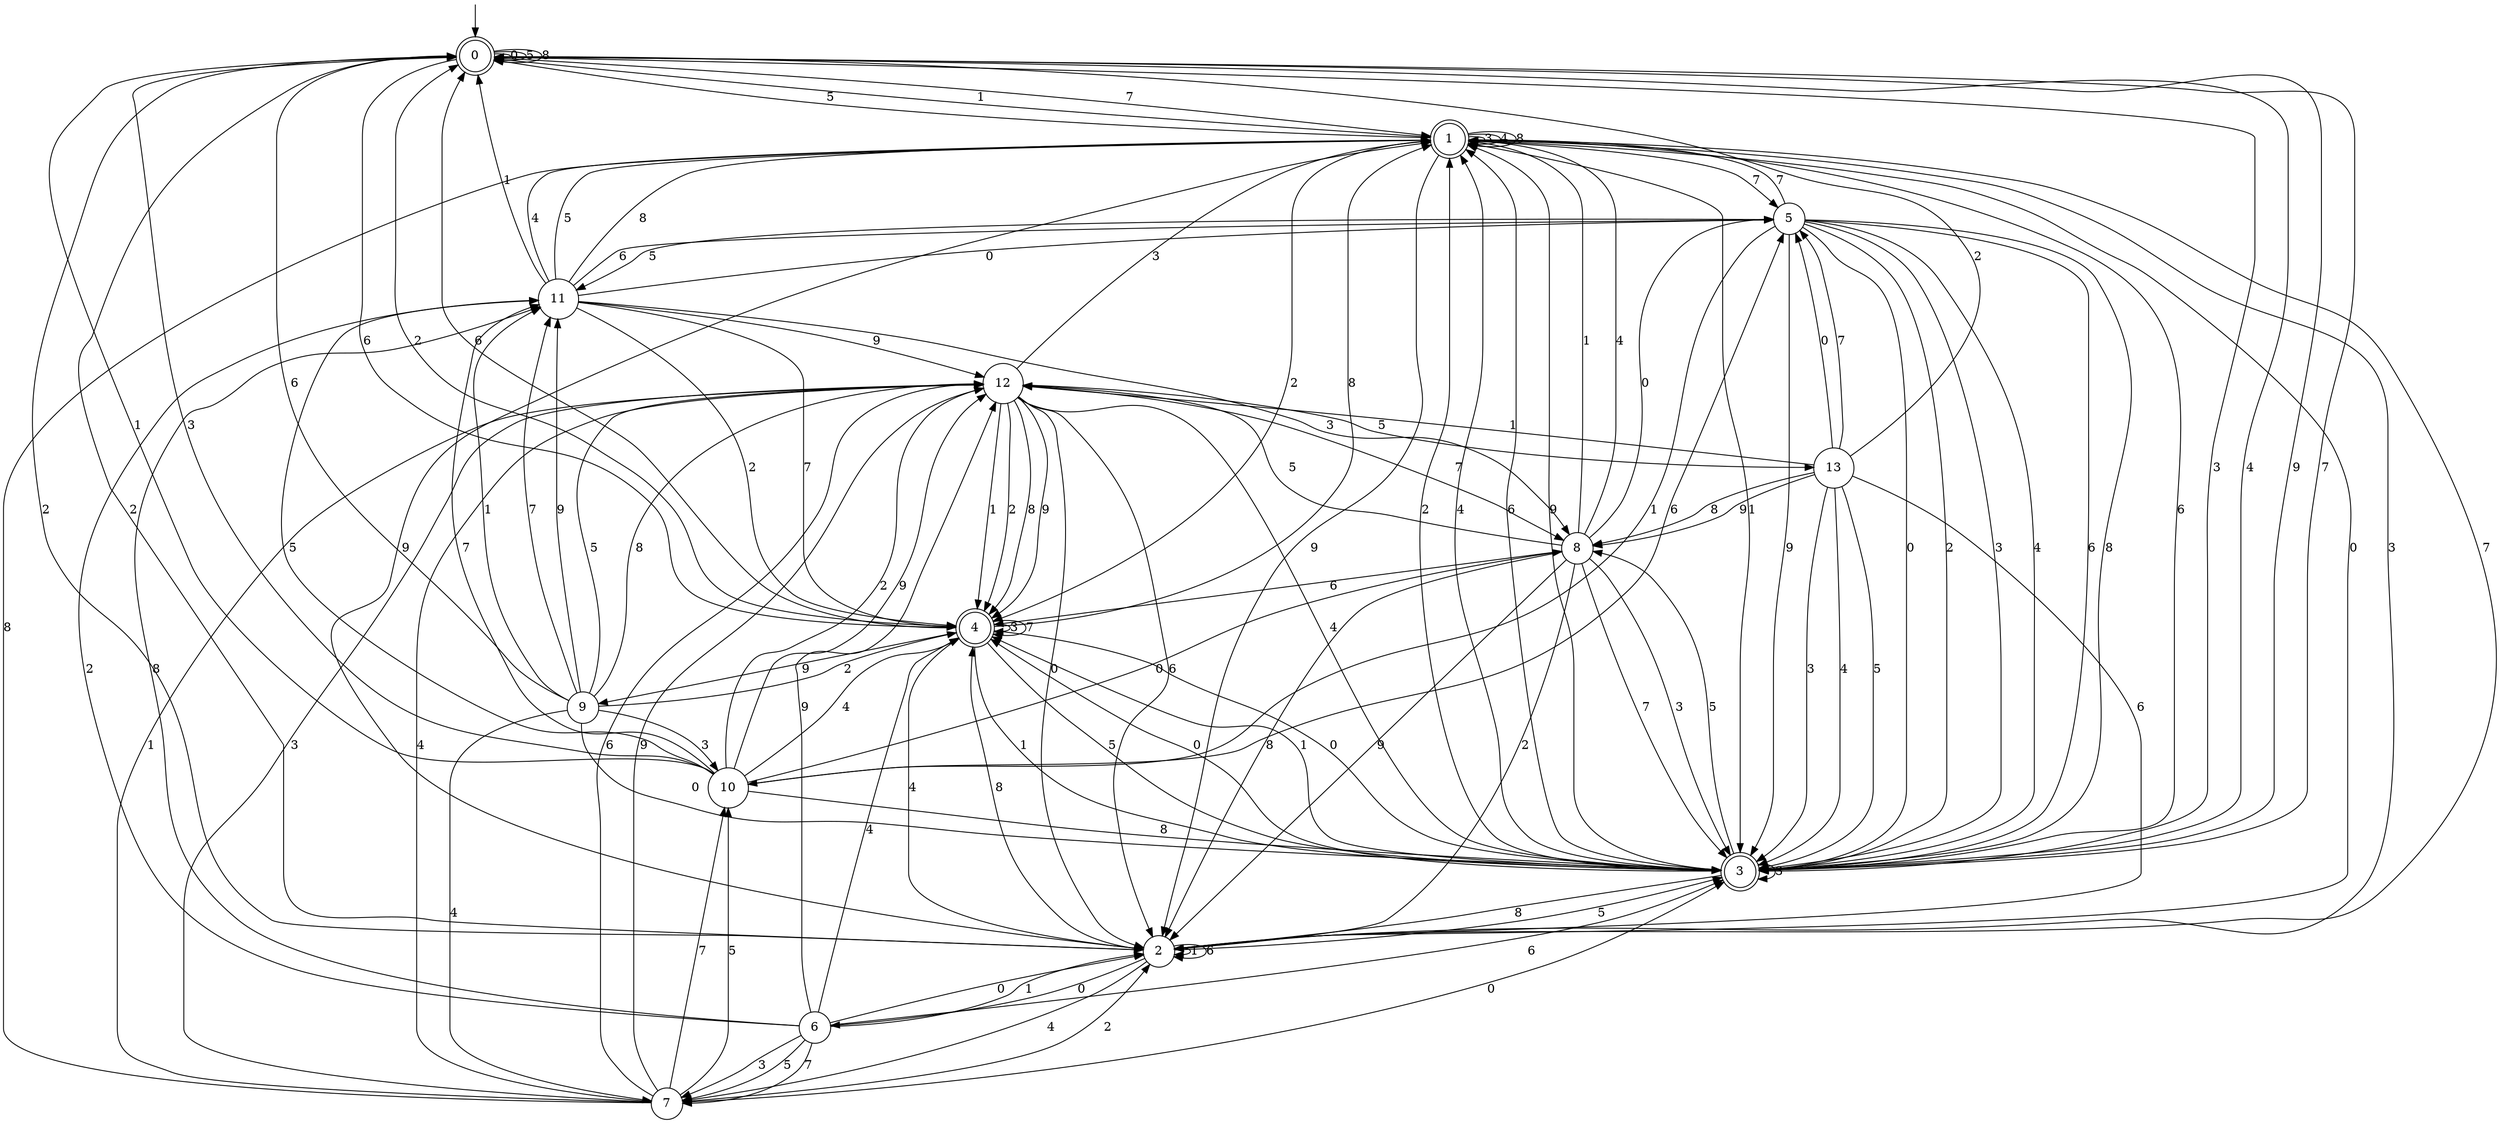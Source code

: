digraph g {

	s0 [shape="doublecircle" label="0"];
	s1 [shape="doublecircle" label="1"];
	s2 [shape="circle" label="2"];
	s3 [shape="doublecircle" label="3"];
	s4 [shape="doublecircle" label="4"];
	s5 [shape="circle" label="5"];
	s6 [shape="circle" label="6"];
	s7 [shape="circle" label="7"];
	s8 [shape="circle" label="8"];
	s9 [shape="circle" label="9"];
	s10 [shape="circle" label="10"];
	s11 [shape="circle" label="11"];
	s12 [shape="circle" label="12"];
	s13 [shape="circle" label="13"];
	s0 -> s0 [label="0"];
	s0 -> s1 [label="1"];
	s0 -> s2 [label="2"];
	s0 -> s3 [label="3"];
	s0 -> s3 [label="4"];
	s0 -> s0 [label="5"];
	s0 -> s4 [label="6"];
	s0 -> s1 [label="7"];
	s0 -> s0 [label="8"];
	s0 -> s3 [label="9"];
	s1 -> s2 [label="0"];
	s1 -> s3 [label="1"];
	s1 -> s4 [label="2"];
	s1 -> s1 [label="3"];
	s1 -> s1 [label="4"];
	s1 -> s0 [label="5"];
	s1 -> s3 [label="6"];
	s1 -> s5 [label="7"];
	s1 -> s1 [label="8"];
	s1 -> s2 [label="9"];
	s2 -> s6 [label="0"];
	s2 -> s2 [label="1"];
	s2 -> s0 [label="2"];
	s2 -> s1 [label="3"];
	s2 -> s7 [label="4"];
	s2 -> s3 [label="5"];
	s2 -> s2 [label="6"];
	s2 -> s1 [label="7"];
	s2 -> s4 [label="8"];
	s2 -> s1 [label="9"];
	s3 -> s4 [label="0"];
	s3 -> s4 [label="1"];
	s3 -> s1 [label="2"];
	s3 -> s3 [label="3"];
	s3 -> s1 [label="4"];
	s3 -> s8 [label="5"];
	s3 -> s1 [label="6"];
	s3 -> s0 [label="7"];
	s3 -> s2 [label="8"];
	s3 -> s1 [label="9"];
	s4 -> s3 [label="0"];
	s4 -> s3 [label="1"];
	s4 -> s0 [label="2"];
	s4 -> s4 [label="3"];
	s4 -> s2 [label="4"];
	s4 -> s3 [label="5"];
	s4 -> s0 [label="6"];
	s4 -> s4 [label="7"];
	s4 -> s1 [label="8"];
	s4 -> s9 [label="9"];
	s5 -> s3 [label="0"];
	s5 -> s10 [label="1"];
	s5 -> s3 [label="2"];
	s5 -> s3 [label="3"];
	s5 -> s3 [label="4"];
	s5 -> s11 [label="5"];
	s5 -> s3 [label="6"];
	s5 -> s1 [label="7"];
	s5 -> s3 [label="8"];
	s5 -> s3 [label="9"];
	s6 -> s2 [label="0"];
	s6 -> s2 [label="1"];
	s6 -> s11 [label="2"];
	s6 -> s7 [label="3"];
	s6 -> s4 [label="4"];
	s6 -> s7 [label="5"];
	s6 -> s3 [label="6"];
	s6 -> s7 [label="7"];
	s6 -> s11 [label="8"];
	s6 -> s12 [label="9"];
	s7 -> s3 [label="0"];
	s7 -> s12 [label="1"];
	s7 -> s2 [label="2"];
	s7 -> s12 [label="3"];
	s7 -> s12 [label="4"];
	s7 -> s10 [label="5"];
	s7 -> s12 [label="6"];
	s7 -> s10 [label="7"];
	s7 -> s1 [label="8"];
	s7 -> s12 [label="9"];
	s8 -> s5 [label="0"];
	s8 -> s1 [label="1"];
	s8 -> s2 [label="2"];
	s8 -> s3 [label="3"];
	s8 -> s1 [label="4"];
	s8 -> s12 [label="5"];
	s8 -> s4 [label="6"];
	s8 -> s3 [label="7"];
	s8 -> s2 [label="8"];
	s8 -> s2 [label="9"];
	s9 -> s3 [label="0"];
	s9 -> s11 [label="1"];
	s9 -> s4 [label="2"];
	s9 -> s10 [label="3"];
	s9 -> s7 [label="4"];
	s9 -> s12 [label="5"];
	s9 -> s0 [label="6"];
	s9 -> s11 [label="7"];
	s9 -> s12 [label="8"];
	s9 -> s11 [label="9"];
	s10 -> s8 [label="0"];
	s10 -> s0 [label="1"];
	s10 -> s12 [label="2"];
	s10 -> s0 [label="3"];
	s10 -> s4 [label="4"];
	s10 -> s11 [label="5"];
	s10 -> s5 [label="6"];
	s10 -> s11 [label="7"];
	s10 -> s3 [label="8"];
	s10 -> s12 [label="9"];
	s11 -> s5 [label="0"];
	s11 -> s0 [label="1"];
	s11 -> s4 [label="2"];
	s11 -> s8 [label="3"];
	s11 -> s1 [label="4"];
	s11 -> s1 [label="5"];
	s11 -> s5 [label="6"];
	s11 -> s4 [label="7"];
	s11 -> s1 [label="8"];
	s11 -> s12 [label="9"];
	s12 -> s2 [label="0"];
	s12 -> s4 [label="1"];
	s12 -> s4 [label="2"];
	s12 -> s1 [label="3"];
	s12 -> s3 [label="4"];
	s12 -> s13 [label="5"];
	s12 -> s2 [label="6"];
	s12 -> s8 [label="7"];
	s12 -> s4 [label="8"];
	s12 -> s4 [label="9"];
	s13 -> s5 [label="0"];
	s13 -> s12 [label="1"];
	s13 -> s0 [label="2"];
	s13 -> s3 [label="3"];
	s13 -> s3 [label="4"];
	s13 -> s3 [label="5"];
	s13 -> s2 [label="6"];
	s13 -> s5 [label="7"];
	s13 -> s8 [label="8"];
	s13 -> s8 [label="9"];

__start0 [label="" shape="none" width="0" height="0"];
__start0 -> s0;

}
